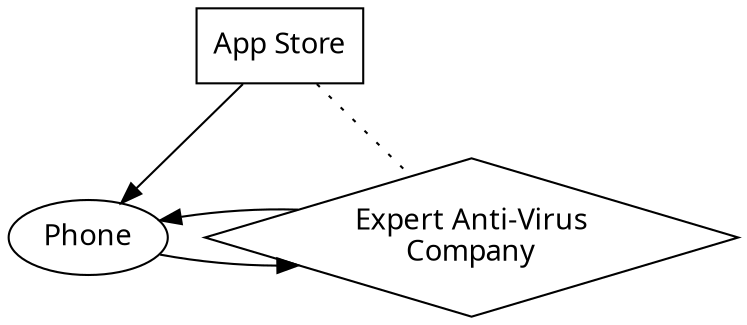 digraph mcafee {
  overlap = false;
  splines = true;

  appStore [label="App Store"                  shape=box     fontname="LMSans10-Regular"]
  phone    [label="Phone"                      shape=oval    fontname="LMSans10-Regular"]
  checker  [label="Expert Anti-Virus\nCompany" shape=diamond fontname="LMSans10-Regular"]
    
  appStore -> phone;
  appStore -> checker [arrowhead=none style=dotted];
  phone    -> checker;
  checker  -> phone;

  {rank=same checker phone}
}

